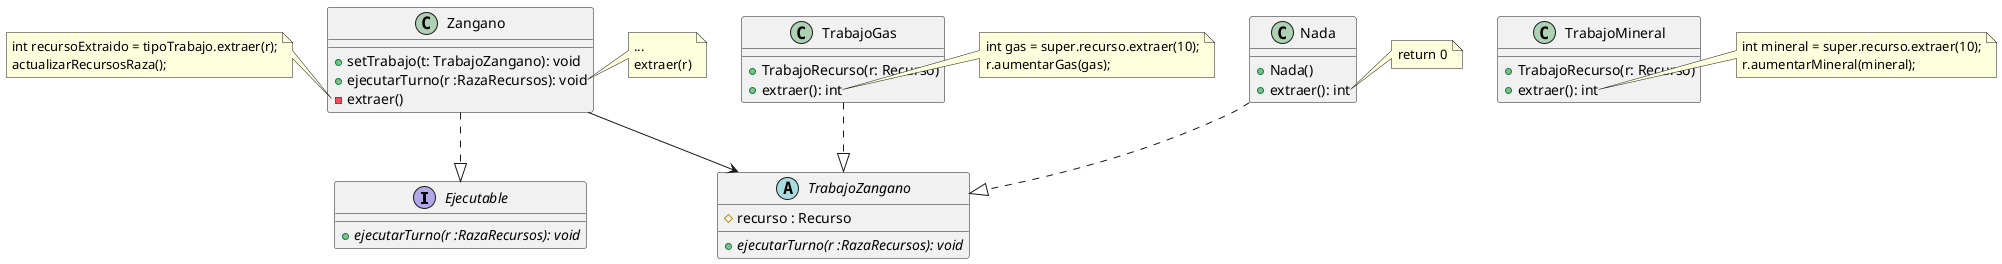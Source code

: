 @startuml
interface Ejecutable {
   + {abstract} ejecutarTurno(r :RazaRecursos): void
}

class Zangano {
   + setTrabajo(t: TrabajoZangano): void
   + ejecutarTurno(r :RazaRecursos): void
   - extraer()
}
note left of Zangano::extraer
  int recursoExtraido = tipoTrabajo.extraer(r);
  actualizarRecursosRaza();
end note
note right of Zangano::ejecutarTurno
  ...
  extraer(r)
end note



abstract class TrabajoZangano {
   # recurso : Recurso
   + {abstract} ejecutarTurno(r :RazaRecursos): void
}

class TrabajoGas{
   + TrabajoRecurso(r: Recurso)
   + extraer(): int
}
note right of TrabajoGas::extraer
  int gas = super.recurso.extraer(10);
  r.aumentarGas(gas);
end note

class TrabajoMineral{
   + TrabajoRecurso(r: Recurso)
   + extraer(): int
}
note right of TrabajoMineral::extraer
  int mineral = super.recurso.extraer(10);
  r.aumentarMineral(mineral);
end note


class Nada{
   + Nada()
   + extraer(): int
}
note right of Nada::extraer
  return 0
end note


Zangano ..|> Ejecutable
Zangano --> TrabajoZangano

TrabajoGas..|> TrabajoZangano
Nada ..|> TrabajoZangano
@enduml@startuml
       interface Ejecutable {
          + {abstract} ejecutarTurno(r :RazaRecursos): void
       }

       class Zangano {
          + setTrabajo(t: TrabajoZangano): void
          + ejecutarTurno(r :RazaRecursos): void
          - extraer()
       }
       note left of Zangano::extraer
         int recursoExtraido = tipoTrabajo.extraer(r);
         actualizarRecursosRaza();
       end note
       note right of Zangano::ejecutarTurno
         ...
         extraer(r)
       end note



       abstract class TrabajoZangano {
          # recurso : Recurso
          + {abstract} ejecutarTurno(r :RazaRecursos): void
       }

       class TrabajoGas{
          + TrabajoRecurso(r: Recurso)
          + extraer(): int
       }
       note right of TrabajoGas::extraer
         r.aumentarGas(super.recurso.extraer(10))
       end note


       class Nada{
          + Nada()
          + extraer(): int
       }
       note right of Nada::extraer
         return 0
       end note


       Zangano ..|> Ejecutable
       Zangano --> TrabajoZangano

       TrabajoGas..|> TrabajoZangano
       Nada ..|> TrabajoZangano
       @enduml